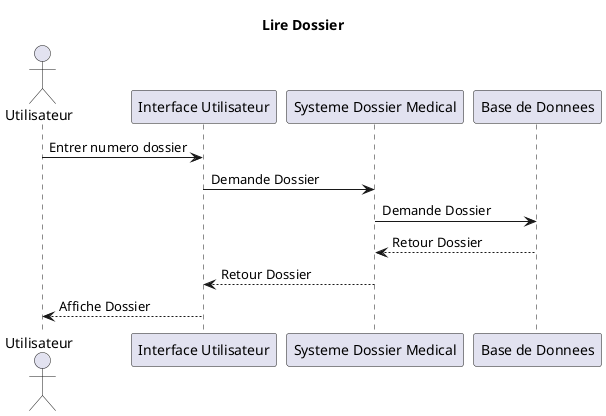 @startuml UC1

title Lire Dossier

actor Utilisateur as U
participant “Interface Utilisateur” as IU
participant "Systeme Dossier Medical" as S
participant “Base de Donnees” as BD

U -> IU: Entrer numero dossier
IU -> S: Demande Dossier
S -> BD: Demande Dossier
BD --> S: Retour Dossier 
S --> IU: Retour Dossier
IU --> U : Affiche Dossier

@enduml